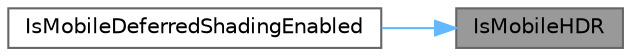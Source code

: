 digraph "IsMobileHDR"
{
 // INTERACTIVE_SVG=YES
 // LATEX_PDF_SIZE
  bgcolor="transparent";
  edge [fontname=Helvetica,fontsize=10,labelfontname=Helvetica,labelfontsize=10];
  node [fontname=Helvetica,fontsize=10,shape=box,height=0.2,width=0.4];
  rankdir="RL";
  Node1 [id="Node000001",label="IsMobileHDR",height=0.2,width=0.4,color="gray40", fillcolor="grey60", style="filled", fontcolor="black",tooltip="True if HDR is enabled for the mobile renderer."];
  Node1 -> Node2 [id="edge1_Node000001_Node000002",dir="back",color="steelblue1",style="solid",tooltip=" "];
  Node2 [id="Node000002",label="IsMobileDeferredShadingEnabled",height=0.2,width=0.4,color="grey40", fillcolor="white", style="filled",URL="$d7/d1b/RenderUtils_8h.html#a965cd8449ec6db5e93f2559de1ad61fe",tooltip=" "];
}
